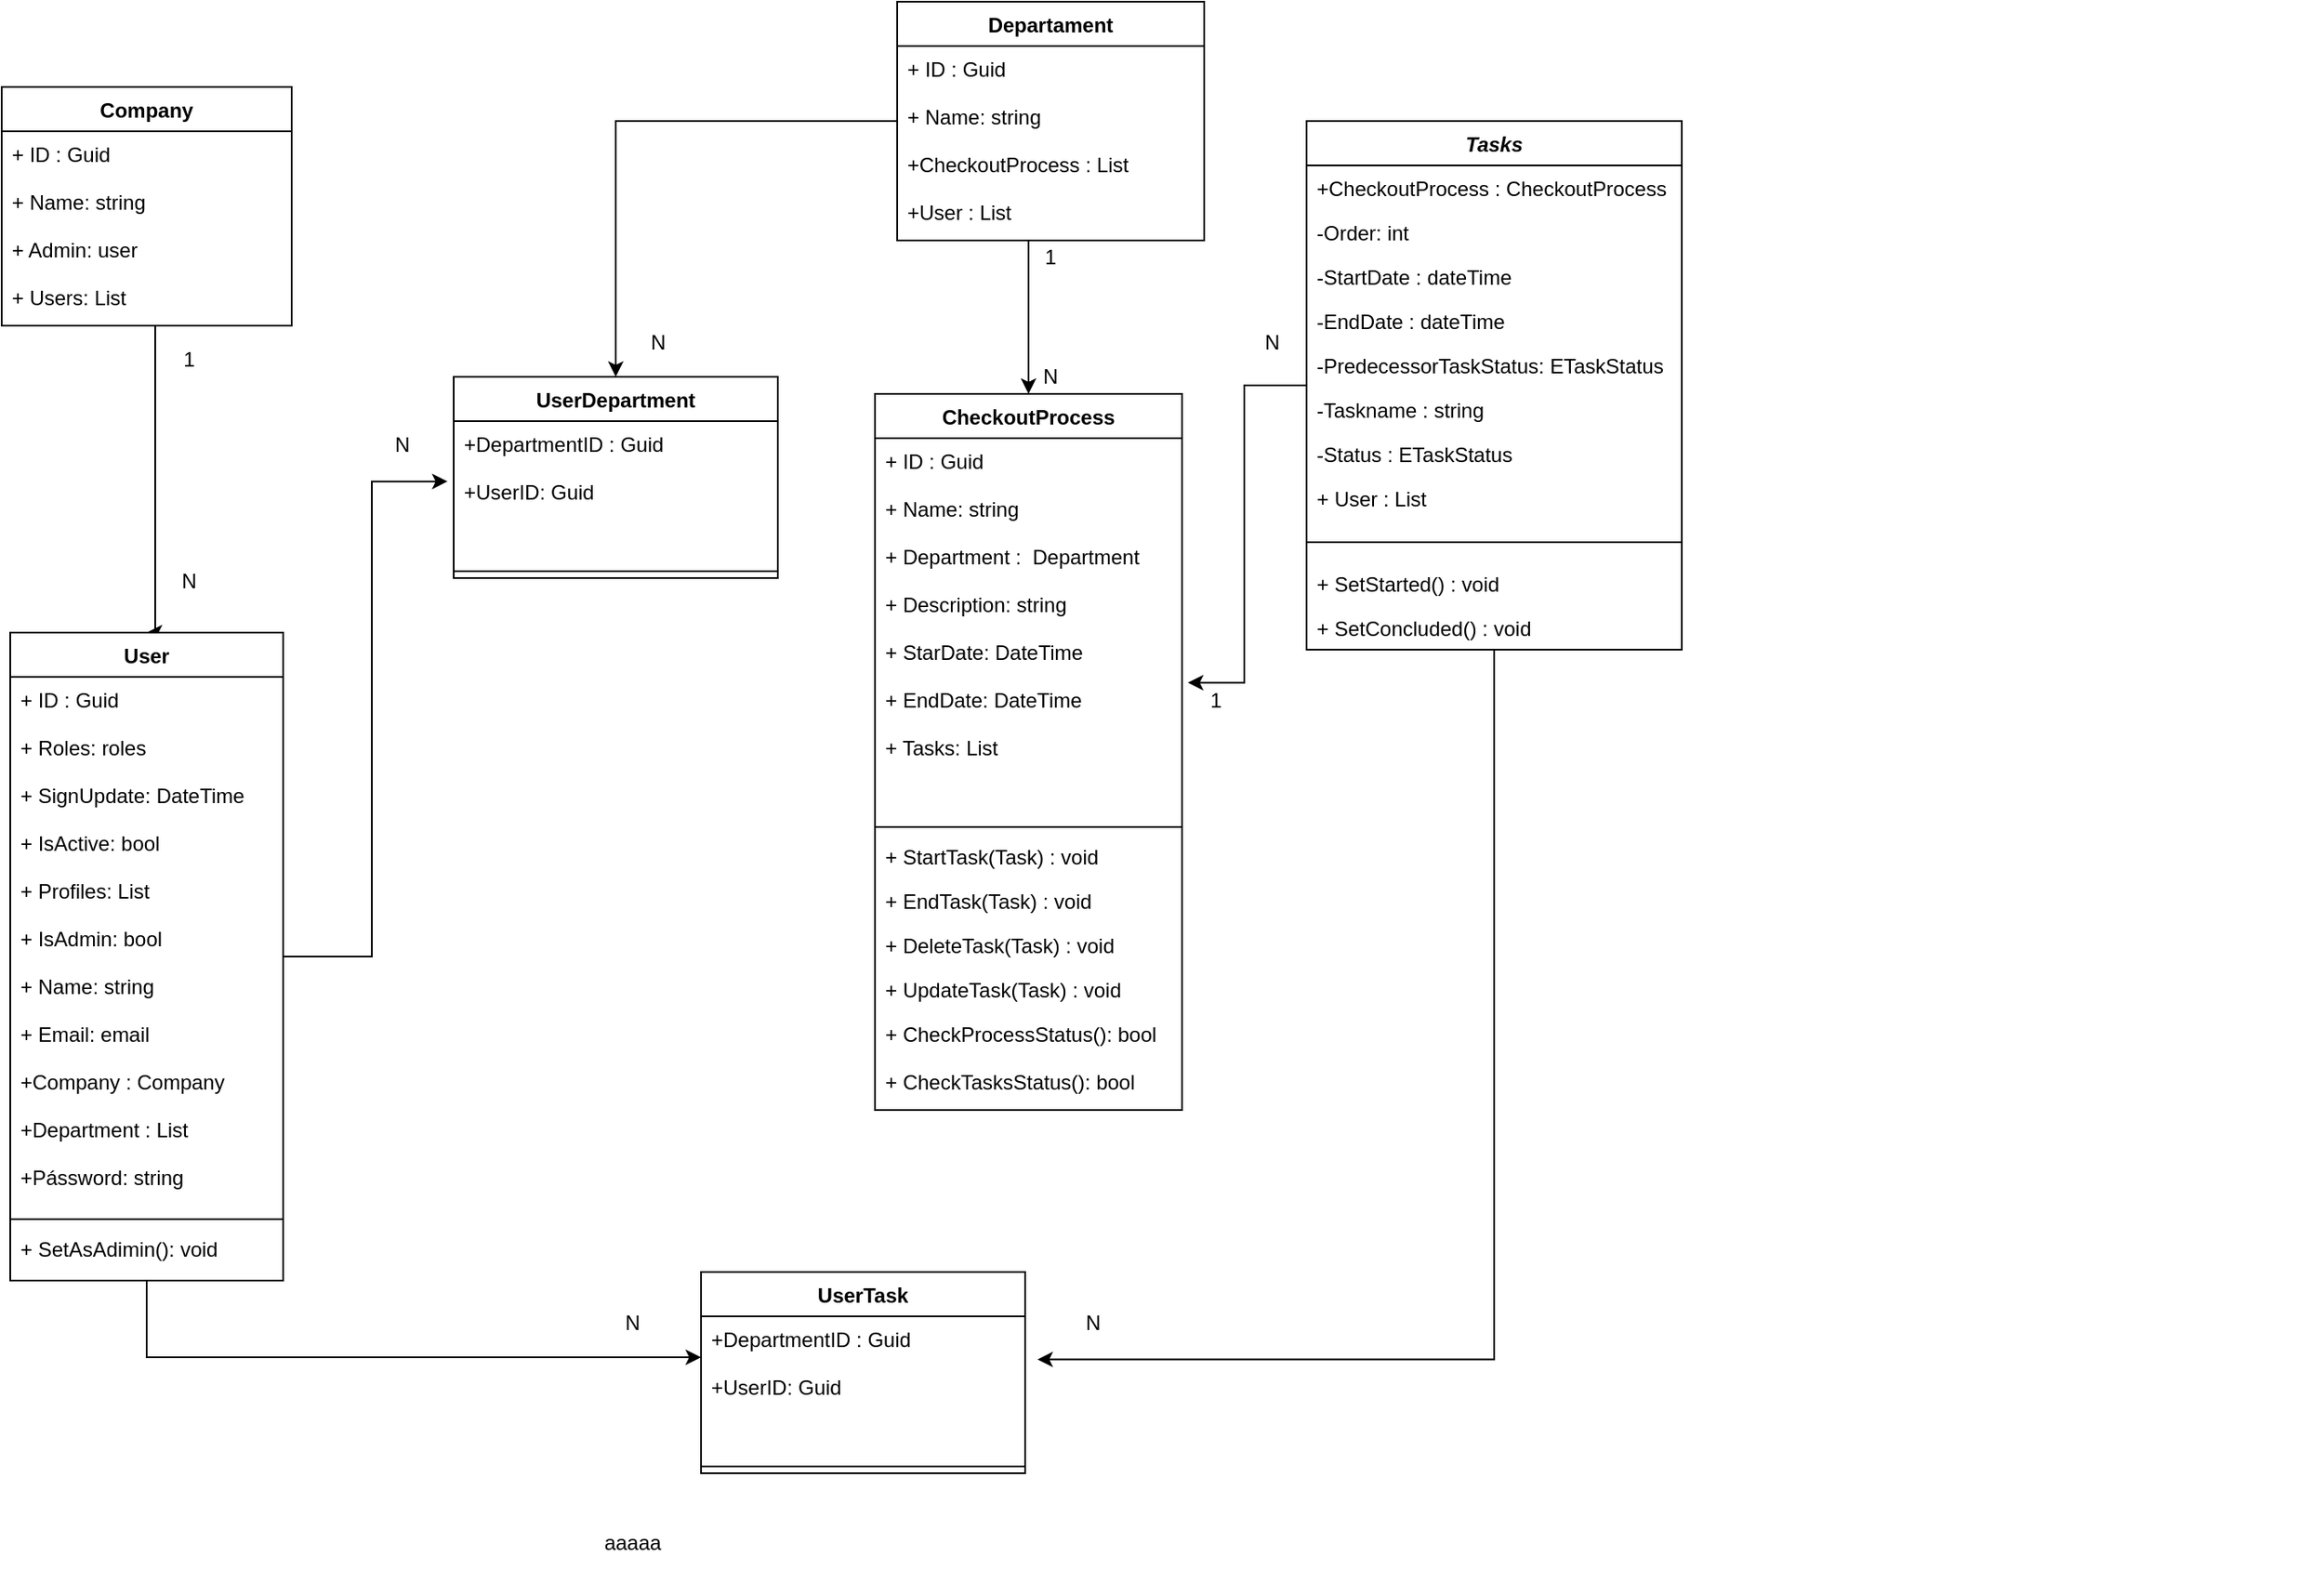 <mxfile version="14.2.6" type="device"><diagram id="C5RBs43oDa-KdzZeNtuy" name="Page-1"><mxGraphModel dx="2067" dy="703" grid="1" gridSize="10" guides="1" tooltips="1" connect="1" arrows="1" fold="1" page="1" pageScale="1" pageWidth="827" pageHeight="1169" math="0" shadow="0"><root><mxCell id="WIyWlLk6GJQsqaUBKTNV-0"/><mxCell id="WIyWlLk6GJQsqaUBKTNV-1" parent="WIyWlLk6GJQsqaUBKTNV-0"/><mxCell id="oljzCGmvifwpdMBlocnF-64" style="edgeStyle=orthogonalEdgeStyle;rounded=0;orthogonalLoop=1;jettySize=auto;html=1;entryX=1.019;entryY=0.64;entryDx=0;entryDy=0;entryPerimeter=0;startArrow=none;startFill=0;endArrow=classic;endFill=1;" parent="WIyWlLk6GJQsqaUBKTNV-1" source="zkfFHV4jXpPFQw0GAbJ--0" target="jDePNsWjlJ2Jamx1Tfwe-23" edge="1"><mxGeometry relative="1" as="geometry"/></mxCell><mxCell id="Y5x57HJOrVUw_7t4PVh3-42" style="edgeStyle=orthogonalEdgeStyle;rounded=0;orthogonalLoop=1;jettySize=auto;html=1;entryX=1.038;entryY=0.301;entryDx=0;entryDy=0;entryPerimeter=0;" edge="1" parent="WIyWlLk6GJQsqaUBKTNV-1" source="zkfFHV4jXpPFQw0GAbJ--0" target="Y5x57HJOrVUw_7t4PVh3-28"><mxGeometry relative="1" as="geometry"/></mxCell><mxCell id="zkfFHV4jXpPFQw0GAbJ--0" value="Tasks" style="swimlane;fontStyle=3;align=center;verticalAlign=top;childLayout=stackLayout;horizontal=1;startSize=26;horizontalStack=0;resizeParent=1;resizeLast=0;collapsible=1;marginBottom=0;rounded=0;shadow=0;strokeWidth=1;" parent="WIyWlLk6GJQsqaUBKTNV-1" vertex="1"><mxGeometry x="85" y="305" width="220" height="310" as="geometry"><mxRectangle x="230" y="140" width="160" height="26" as="alternateBounds"/></mxGeometry></mxCell><mxCell id="zkfFHV4jXpPFQw0GAbJ--1" value="+CheckoutProcess : CheckoutProcess" style="text;align=left;verticalAlign=top;spacingLeft=4;spacingRight=4;overflow=hidden;rotatable=0;points=[[0,0.5],[1,0.5]];portConstraint=eastwest;" parent="zkfFHV4jXpPFQw0GAbJ--0" vertex="1"><mxGeometry y="26" width="220" height="26" as="geometry"/></mxCell><mxCell id="zkfFHV4jXpPFQw0GAbJ--2" value="-Order: int&#10;" style="text;align=left;verticalAlign=top;spacingLeft=4;spacingRight=4;overflow=hidden;rotatable=0;points=[[0,0.5],[1,0.5]];portConstraint=eastwest;rounded=0;shadow=0;html=0;" parent="zkfFHV4jXpPFQw0GAbJ--0" vertex="1"><mxGeometry y="52" width="220" height="26" as="geometry"/></mxCell><mxCell id="3BqO51W0Dt5kACGZfhXs-1" value="-StartDate : dateTime" style="text;align=left;verticalAlign=top;spacingLeft=4;spacingRight=4;overflow=hidden;rotatable=0;points=[[0,0.5],[1,0.5]];portConstraint=eastwest;rounded=0;shadow=0;html=0;" parent="zkfFHV4jXpPFQw0GAbJ--0" vertex="1"><mxGeometry y="78" width="220" height="26" as="geometry"/></mxCell><mxCell id="3BqO51W0Dt5kACGZfhXs-2" value="-EndDate : dateTime" style="text;align=left;verticalAlign=top;spacingLeft=4;spacingRight=4;overflow=hidden;rotatable=0;points=[[0,0.5],[1,0.5]];portConstraint=eastwest;rounded=0;shadow=0;html=0;" parent="zkfFHV4jXpPFQw0GAbJ--0" vertex="1"><mxGeometry y="104" width="220" height="26" as="geometry"/></mxCell><mxCell id="zkfFHV4jXpPFQw0GAbJ--3" value="-PredecessorTaskStatus: ETaskStatus" style="text;align=left;verticalAlign=top;spacingLeft=4;spacingRight=4;overflow=hidden;rotatable=0;points=[[0,0.5],[1,0.5]];portConstraint=eastwest;rounded=0;shadow=0;html=0;" parent="zkfFHV4jXpPFQw0GAbJ--0" vertex="1"><mxGeometry y="130" width="220" height="26" as="geometry"/></mxCell><mxCell id="3BqO51W0Dt5kACGZfhXs-3" value="-Taskname : string" style="text;align=left;verticalAlign=top;spacingLeft=4;spacingRight=4;overflow=hidden;rotatable=0;points=[[0,0.5],[1,0.5]];portConstraint=eastwest;rounded=0;shadow=0;html=0;" parent="zkfFHV4jXpPFQw0GAbJ--0" vertex="1"><mxGeometry y="156" width="220" height="26" as="geometry"/></mxCell><mxCell id="3BqO51W0Dt5kACGZfhXs-4" value="-Status : ETaskStatus" style="text;align=left;verticalAlign=top;spacingLeft=4;spacingRight=4;overflow=hidden;rotatable=0;points=[[0,0.5],[1,0.5]];portConstraint=eastwest;rounded=0;shadow=0;html=0;" parent="zkfFHV4jXpPFQw0GAbJ--0" vertex="1"><mxGeometry y="182" width="220" height="26" as="geometry"/></mxCell><mxCell id="Y5x57HJOrVUw_7t4PVh3-16" value="+ User : List" style="text;align=left;verticalAlign=top;spacingLeft=4;spacingRight=4;overflow=hidden;rotatable=0;points=[[0,0.5],[1,0.5]];portConstraint=eastwest;rounded=0;shadow=0;html=0;" vertex="1" parent="zkfFHV4jXpPFQw0GAbJ--0"><mxGeometry y="208" width="220" height="28" as="geometry"/></mxCell><mxCell id="zkfFHV4jXpPFQw0GAbJ--4" value="" style="line;html=1;strokeWidth=1;align=left;verticalAlign=middle;spacingTop=-1;spacingLeft=3;spacingRight=3;rotatable=0;labelPosition=right;points=[];portConstraint=eastwest;" parent="zkfFHV4jXpPFQw0GAbJ--0" vertex="1"><mxGeometry y="236" width="220" height="22" as="geometry"/></mxCell><mxCell id="3BqO51W0Dt5kACGZfhXs-5" value="+ SetStarted() : void" style="text;align=left;verticalAlign=top;spacingLeft=4;spacingRight=4;overflow=hidden;rotatable=0;points=[[0,0.5],[1,0.5]];portConstraint=eastwest;rounded=0;shadow=0;html=0;" parent="zkfFHV4jXpPFQw0GAbJ--0" vertex="1"><mxGeometry y="258" width="220" height="26" as="geometry"/></mxCell><mxCell id="3BqO51W0Dt5kACGZfhXs-16" value="+ SetConcluded() : void" style="text;align=left;verticalAlign=top;spacingLeft=4;spacingRight=4;overflow=hidden;rotatable=0;points=[[0,0.5],[1,0.5]];portConstraint=eastwest;rounded=0;shadow=0;html=0;" parent="zkfFHV4jXpPFQw0GAbJ--0" vertex="1"><mxGeometry y="284" width="220" height="26" as="geometry"/></mxCell><mxCell id="Y5x57HJOrVUw_7t4PVh3-17" style="edgeStyle=orthogonalEdgeStyle;rounded=0;orthogonalLoop=1;jettySize=auto;html=1;entryX=0.5;entryY=0;entryDx=0;entryDy=0;" edge="1" parent="WIyWlLk6GJQsqaUBKTNV-1" source="zkfFHV4jXpPFQw0GAbJ--13" target="jDePNsWjlJ2Jamx1Tfwe-30"><mxGeometry relative="1" as="geometry"/></mxCell><mxCell id="Y5x57HJOrVUw_7t4PVh3-39" style="edgeStyle=orthogonalEdgeStyle;rounded=0;orthogonalLoop=1;jettySize=auto;html=1;entryX=0.5;entryY=0;entryDx=0;entryDy=0;" edge="1" parent="WIyWlLk6GJQsqaUBKTNV-1" source="zkfFHV4jXpPFQw0GAbJ--13" target="jDePNsWjlJ2Jamx1Tfwe-22"><mxGeometry relative="1" as="geometry"><Array as="points"><mxPoint x="-78" y="400"/><mxPoint x="-78" y="400"/></Array></mxGeometry></mxCell><mxCell id="zkfFHV4jXpPFQw0GAbJ--13" value="Departament" style="swimlane;fontStyle=1;align=center;verticalAlign=top;childLayout=stackLayout;horizontal=1;startSize=26;horizontalStack=0;resizeParent=1;resizeLast=0;collapsible=1;marginBottom=0;rounded=0;shadow=0;strokeWidth=1;" parent="WIyWlLk6GJQsqaUBKTNV-1" vertex="1"><mxGeometry x="-155" y="235" width="180" height="140" as="geometry"><mxRectangle x="340" y="380" width="170" height="26" as="alternateBounds"/></mxGeometry></mxCell><mxCell id="zkfFHV4jXpPFQw0GAbJ--14" value="+ ID : Guid&#10;&#10;+ Name: string&#10;&#10;+CheckoutProcess : List&#10;&#10;+User : List" style="text;align=left;verticalAlign=top;spacingLeft=4;spacingRight=4;overflow=hidden;rotatable=0;points=[[0,0.5],[1,0.5]];portConstraint=eastwest;" parent="zkfFHV4jXpPFQw0GAbJ--13" vertex="1"><mxGeometry y="26" width="180" height="114" as="geometry"/></mxCell><mxCell id="zkfFHV4jXpPFQw0GAbJ--15" value="" style="line;html=1;strokeWidth=1;align=left;verticalAlign=middle;spacingTop=-1;spacingLeft=3;spacingRight=3;rotatable=0;labelPosition=right;points=[];portConstraint=eastwest;" parent="zkfFHV4jXpPFQw0GAbJ--13" vertex="1"><mxGeometry y="140" width="180" as="geometry"/></mxCell><mxCell id="jDePNsWjlJ2Jamx1Tfwe-22" value="CheckoutProcess" style="swimlane;fontStyle=1;align=center;verticalAlign=top;childLayout=stackLayout;horizontal=1;startSize=26;horizontalStack=0;resizeParent=1;resizeParentMax=0;resizeLast=0;collapsible=1;marginBottom=0;" parent="WIyWlLk6GJQsqaUBKTNV-1" vertex="1"><mxGeometry x="-168" y="465" width="180" height="420" as="geometry"/></mxCell><mxCell id="jDePNsWjlJ2Jamx1Tfwe-23" value="+ ID : Guid&#10;&#10;+ Name: string&#10;&#10;+ Department :  Department&#10;&#10;+ Description: string&#10;&#10;+ StarDate: DateTime&#10;&#10;+ EndDate: DateTime&#10;&#10;+ Tasks: List&#10;" style="text;strokeColor=none;fillColor=none;align=left;verticalAlign=top;spacingLeft=4;spacingRight=4;overflow=hidden;rotatable=0;points=[[0,0.5],[1,0.5]];portConstraint=eastwest;" parent="jDePNsWjlJ2Jamx1Tfwe-22" vertex="1"><mxGeometry y="26" width="180" height="224" as="geometry"/></mxCell><mxCell id="jDePNsWjlJ2Jamx1Tfwe-24" value="" style="line;strokeWidth=1;fillColor=none;align=left;verticalAlign=middle;spacingTop=-1;spacingLeft=3;spacingRight=3;rotatable=0;labelPosition=right;points=[];portConstraint=eastwest;" parent="jDePNsWjlJ2Jamx1Tfwe-22" vertex="1"><mxGeometry y="250" width="180" height="8" as="geometry"/></mxCell><mxCell id="3BqO51W0Dt5kACGZfhXs-19" value="+ StartTask(Task) : void" style="text;align=left;verticalAlign=top;spacingLeft=4;spacingRight=4;overflow=hidden;rotatable=0;points=[[0,0.5],[1,0.5]];portConstraint=eastwest;rounded=0;shadow=0;html=0;" parent="jDePNsWjlJ2Jamx1Tfwe-22" vertex="1"><mxGeometry y="258" width="180" height="26" as="geometry"/></mxCell><mxCell id="3BqO51W0Dt5kACGZfhXs-20" value="+ EndTask(Task) : void" style="text;align=left;verticalAlign=top;spacingLeft=4;spacingRight=4;overflow=hidden;rotatable=0;points=[[0,0.5],[1,0.5]];portConstraint=eastwest;rounded=0;shadow=0;html=0;" parent="jDePNsWjlJ2Jamx1Tfwe-22" vertex="1"><mxGeometry y="284" width="180" height="26" as="geometry"/></mxCell><mxCell id="3BqO51W0Dt5kACGZfhXs-21" value="+ DeleteTask(Task) : void" style="text;align=left;verticalAlign=top;spacingLeft=4;spacingRight=4;overflow=hidden;rotatable=0;points=[[0,0.5],[1,0.5]];portConstraint=eastwest;rounded=0;shadow=0;html=0;" parent="jDePNsWjlJ2Jamx1Tfwe-22" vertex="1"><mxGeometry y="310" width="180" height="26" as="geometry"/></mxCell><mxCell id="3BqO51W0Dt5kACGZfhXs-22" value="+ UpdateTask(Task) : void" style="text;align=left;verticalAlign=top;spacingLeft=4;spacingRight=4;overflow=hidden;rotatable=0;points=[[0,0.5],[1,0.5]];portConstraint=eastwest;rounded=0;shadow=0;html=0;" parent="jDePNsWjlJ2Jamx1Tfwe-22" vertex="1"><mxGeometry y="336" width="180" height="26" as="geometry"/></mxCell><mxCell id="jDePNsWjlJ2Jamx1Tfwe-25" value="+ CheckProcessStatus(): bool&#10;&#10;+ CheckTasksStatus(): bool" style="text;strokeColor=none;fillColor=none;align=left;verticalAlign=top;spacingLeft=4;spacingRight=4;overflow=hidden;rotatable=0;points=[[0,0.5],[1,0.5]];portConstraint=eastwest;" parent="jDePNsWjlJ2Jamx1Tfwe-22" vertex="1"><mxGeometry y="362" width="180" height="58" as="geometry"/></mxCell><mxCell id="jDePNsWjlJ2Jamx1Tfwe-30" value="UserDepartment" style="swimlane;fontStyle=1;align=center;verticalAlign=top;childLayout=stackLayout;horizontal=1;startSize=26;horizontalStack=0;resizeParent=1;resizeParentMax=0;resizeLast=0;collapsible=1;marginBottom=0;" parent="WIyWlLk6GJQsqaUBKTNV-1" vertex="1"><mxGeometry x="-415" y="455" width="190" height="118" as="geometry"/></mxCell><mxCell id="jDePNsWjlJ2Jamx1Tfwe-31" value="+DepartmentID : Guid&#10;&#10;+UserID: Guid&#10;&#10;&#10;" style="text;strokeColor=none;fillColor=none;align=left;verticalAlign=top;spacingLeft=4;spacingRight=4;overflow=hidden;rotatable=0;points=[[0,0.5],[1,0.5]];portConstraint=eastwest;" parent="jDePNsWjlJ2Jamx1Tfwe-30" vertex="1"><mxGeometry y="26" width="190" height="84" as="geometry"/></mxCell><mxCell id="jDePNsWjlJ2Jamx1Tfwe-32" value="" style="line;strokeWidth=1;fillColor=none;align=left;verticalAlign=middle;spacingTop=-1;spacingLeft=3;spacingRight=3;rotatable=0;labelPosition=right;points=[];portConstraint=eastwest;" parent="jDePNsWjlJ2Jamx1Tfwe-30" vertex="1"><mxGeometry y="110" width="190" height="8" as="geometry"/></mxCell><mxCell id="oljzCGmvifwpdMBlocnF-0" style="rounded=0;orthogonalLoop=1;jettySize=auto;html=1;edgeStyle=orthogonalEdgeStyle;startArrow=none;startFill=0;endArrow=classic;endFill=1;entryX=0.5;entryY=0;entryDx=0;entryDy=0;" parent="WIyWlLk6GJQsqaUBKTNV-1" source="jDePNsWjlJ2Jamx1Tfwe-34" target="Y5x57HJOrVUw_7t4PVh3-3" edge="1"><mxGeometry relative="1" as="geometry"><mxPoint x="-595" y="600" as="targetPoint"/><Array as="points"><mxPoint x="-590" y="605"/></Array></mxGeometry></mxCell><mxCell id="jDePNsWjlJ2Jamx1Tfwe-34" value="Company" style="swimlane;fontStyle=1;align=center;verticalAlign=top;childLayout=stackLayout;horizontal=1;startSize=26;horizontalStack=0;resizeParent=1;resizeParentMax=0;resizeLast=0;collapsible=1;marginBottom=0;" parent="WIyWlLk6GJQsqaUBKTNV-1" vertex="1"><mxGeometry x="-680" y="285" width="170" height="140" as="geometry"/></mxCell><mxCell id="jDePNsWjlJ2Jamx1Tfwe-35" value="+ ID : Guid&#10;&#10;+ Name: string&#10;&#10;+ Admin: user&#10;&#10;+ Users: List" style="text;strokeColor=none;fillColor=none;align=left;verticalAlign=top;spacingLeft=4;spacingRight=4;overflow=hidden;rotatable=0;points=[[0,0.5],[1,0.5]];portConstraint=eastwest;" parent="jDePNsWjlJ2Jamx1Tfwe-34" vertex="1"><mxGeometry y="26" width="170" height="114" as="geometry"/></mxCell><mxCell id="jDePNsWjlJ2Jamx1Tfwe-36" value="" style="line;strokeWidth=1;fillColor=none;align=left;verticalAlign=middle;spacingTop=-1;spacingLeft=3;spacingRight=3;rotatable=0;labelPosition=right;points=[];portConstraint=eastwest;" parent="WIyWlLk6GJQsqaUBKTNV-1" vertex="1"><mxGeometry x="500" y="490" width="180" as="geometry"/></mxCell><mxCell id="oljzCGmvifwpdMBlocnF-1" value="1" style="text;html=1;strokeColor=none;fillColor=none;align=center;verticalAlign=middle;whiteSpace=wrap;rounded=0;" parent="WIyWlLk6GJQsqaUBKTNV-1" vertex="1"><mxGeometry x="-590" y="435" width="40" height="20" as="geometry"/></mxCell><mxCell id="oljzCGmvifwpdMBlocnF-2" value="N" style="text;html=1;strokeColor=none;fillColor=none;align=center;verticalAlign=middle;whiteSpace=wrap;rounded=0;" parent="WIyWlLk6GJQsqaUBKTNV-1" vertex="1"><mxGeometry x="-590" y="565" width="40" height="20" as="geometry"/></mxCell><mxCell id="oljzCGmvifwpdMBlocnF-4" value="aaaaa" style="text;html=1;strokeColor=none;fillColor=none;align=center;verticalAlign=middle;whiteSpace=wrap;rounded=0;" parent="WIyWlLk6GJQsqaUBKTNV-1" vertex="1"><mxGeometry x="-340" y="1109" width="60" height="60" as="geometry"/></mxCell><mxCell id="oljzCGmvifwpdMBlocnF-6" value="N" style="text;html=1;strokeColor=none;fillColor=none;align=center;verticalAlign=middle;whiteSpace=wrap;rounded=0;" parent="WIyWlLk6GJQsqaUBKTNV-1" vertex="1"><mxGeometry x="-315" y="425" width="40" height="20" as="geometry"/></mxCell><mxCell id="oljzCGmvifwpdMBlocnF-12" value="1" style="text;html=1;strokeColor=none;fillColor=none;align=center;verticalAlign=middle;whiteSpace=wrap;rounded=0;" parent="WIyWlLk6GJQsqaUBKTNV-1" vertex="1"><mxGeometry x="-85" y="375" width="40" height="20" as="geometry"/></mxCell><mxCell id="oljzCGmvifwpdMBlocnF-13" value="N" style="text;html=1;strokeColor=none;fillColor=none;align=center;verticalAlign=middle;whiteSpace=wrap;rounded=0;" parent="WIyWlLk6GJQsqaUBKTNV-1" vertex="1"><mxGeometry x="-85" y="445" width="40" height="20" as="geometry"/></mxCell><mxCell id="oljzCGmvifwpdMBlocnF-65" value="1" style="text;html=1;strokeColor=none;fillColor=none;align=center;verticalAlign=middle;whiteSpace=wrap;rounded=0;" parent="WIyWlLk6GJQsqaUBKTNV-1" vertex="1"><mxGeometry x="12" y="635" width="40" height="20" as="geometry"/></mxCell><mxCell id="oljzCGmvifwpdMBlocnF-66" value="N" style="text;html=1;strokeColor=none;fillColor=none;align=center;verticalAlign=middle;whiteSpace=wrap;rounded=0;" parent="WIyWlLk6GJQsqaUBKTNV-1" vertex="1"><mxGeometry x="45" y="425" width="40" height="20" as="geometry"/></mxCell><mxCell id="Y5x57HJOrVUw_7t4PVh3-20" style="edgeStyle=orthogonalEdgeStyle;rounded=0;orthogonalLoop=1;jettySize=auto;html=1;entryX=-0.019;entryY=0.421;entryDx=0;entryDy=0;entryPerimeter=0;" edge="1" parent="WIyWlLk6GJQsqaUBKTNV-1" source="Y5x57HJOrVUw_7t4PVh3-3" target="jDePNsWjlJ2Jamx1Tfwe-31"><mxGeometry relative="1" as="geometry"><Array as="points"><mxPoint x="-463" y="516"/></Array></mxGeometry></mxCell><mxCell id="Y5x57HJOrVUw_7t4PVh3-37" style="edgeStyle=orthogonalEdgeStyle;rounded=0;orthogonalLoop=1;jettySize=auto;html=1;entryX=0;entryY=0.286;entryDx=0;entryDy=0;entryPerimeter=0;" edge="1" parent="WIyWlLk6GJQsqaUBKTNV-1" source="Y5x57HJOrVUw_7t4PVh3-3" target="Y5x57HJOrVUw_7t4PVh3-28"><mxGeometry relative="1" as="geometry"><mxPoint x="-595" y="1023.333" as="targetPoint"/><Array as="points"><mxPoint x="-595" y="1030"/><mxPoint x="-280" y="1030"/></Array></mxGeometry></mxCell><mxCell id="Y5x57HJOrVUw_7t4PVh3-3" value="User" style="swimlane;fontStyle=1;align=center;verticalAlign=top;childLayout=stackLayout;horizontal=1;startSize=26;horizontalStack=0;resizeParent=1;resizeParentMax=0;resizeLast=0;collapsible=1;marginBottom=0;" vertex="1" parent="WIyWlLk6GJQsqaUBKTNV-1"><mxGeometry x="-675" y="605" width="160" height="380" as="geometry"/></mxCell><mxCell id="jDePNsWjlJ2Jamx1Tfwe-3" value="+ ID : Guid&#10;&#10;+ Roles: roles&#10;&#10;+ SignUpdate: DateTime&#10;&#10;+ IsActive: bool&#10;&#10;+ Profiles: List&#10;&#10;+ IsAdmin: bool&#10;&#10;+ Name: string&#10;&#10;+ Email: email&#10;&#10;+Company : Company&#10;&#10;+Department : List&#10;&#10;+Pássword: string" style="text;strokeColor=none;fillColor=none;align=left;verticalAlign=top;spacingLeft=4;spacingRight=4;overflow=hidden;rotatable=0;points=[[0,0.5],[1,0.5]];portConstraint=eastwest;" parent="Y5x57HJOrVUw_7t4PVh3-3" vertex="1"><mxGeometry y="26" width="160" height="314" as="geometry"/></mxCell><mxCell id="Y5x57HJOrVUw_7t4PVh3-5" value="" style="line;strokeWidth=1;fillColor=none;align=left;verticalAlign=middle;spacingTop=-1;spacingLeft=3;spacingRight=3;rotatable=0;labelPosition=right;points=[];portConstraint=eastwest;" vertex="1" parent="Y5x57HJOrVUw_7t4PVh3-3"><mxGeometry y="340" width="160" height="8" as="geometry"/></mxCell><mxCell id="jDePNsWjlJ2Jamx1Tfwe-33" value="+ SetAsAdimin(): void" style="text;strokeColor=none;fillColor=none;align=left;verticalAlign=top;spacingLeft=4;spacingRight=4;overflow=hidden;rotatable=0;points=[[0,0.5],[1,0.5]];portConstraint=eastwest;" parent="Y5x57HJOrVUw_7t4PVh3-3" vertex="1"><mxGeometry y="348" width="160" height="32" as="geometry"/></mxCell><mxCell id="Y5x57HJOrVUw_7t4PVh3-9" value="N" style="text;html=1;strokeColor=none;fillColor=none;align=center;verticalAlign=middle;whiteSpace=wrap;rounded=0;" vertex="1" parent="WIyWlLk6GJQsqaUBKTNV-1"><mxGeometry x="-465" y="485" width="40" height="20" as="geometry"/></mxCell><mxCell id="Y5x57HJOrVUw_7t4PVh3-27" value="UserTask" style="swimlane;fontStyle=1;align=center;verticalAlign=top;childLayout=stackLayout;horizontal=1;startSize=26;horizontalStack=0;resizeParent=1;resizeParentMax=0;resizeLast=0;collapsible=1;marginBottom=0;" vertex="1" parent="WIyWlLk6GJQsqaUBKTNV-1"><mxGeometry x="-270" y="980" width="190" height="118" as="geometry"/></mxCell><mxCell id="Y5x57HJOrVUw_7t4PVh3-28" value="+DepartmentID : Guid&#10;&#10;+UserID: Guid&#10;&#10;&#10;" style="text;strokeColor=none;fillColor=none;align=left;verticalAlign=top;spacingLeft=4;spacingRight=4;overflow=hidden;rotatable=0;points=[[0,0.5],[1,0.5]];portConstraint=eastwest;" vertex="1" parent="Y5x57HJOrVUw_7t4PVh3-27"><mxGeometry y="26" width="190" height="84" as="geometry"/></mxCell><mxCell id="Y5x57HJOrVUw_7t4PVh3-29" value="" style="line;strokeWidth=1;fillColor=none;align=left;verticalAlign=middle;spacingTop=-1;spacingLeft=3;spacingRight=3;rotatable=0;labelPosition=right;points=[];portConstraint=eastwest;" vertex="1" parent="Y5x57HJOrVUw_7t4PVh3-27"><mxGeometry y="110" width="190" height="8" as="geometry"/></mxCell><mxCell id="Y5x57HJOrVUw_7t4PVh3-33" value="N" style="text;html=1;strokeColor=none;fillColor=none;align=center;verticalAlign=middle;whiteSpace=wrap;rounded=0;" vertex="1" parent="WIyWlLk6GJQsqaUBKTNV-1"><mxGeometry x="-60" y="1000" width="40" height="20" as="geometry"/></mxCell><mxCell id="Y5x57HJOrVUw_7t4PVh3-35" value="N" style="text;html=1;strokeColor=none;fillColor=none;align=center;verticalAlign=middle;whiteSpace=wrap;rounded=0;" vertex="1" parent="WIyWlLk6GJQsqaUBKTNV-1"><mxGeometry x="-330" y="1000" width="40" height="20" as="geometry"/></mxCell></root></mxGraphModel></diagram></mxfile>